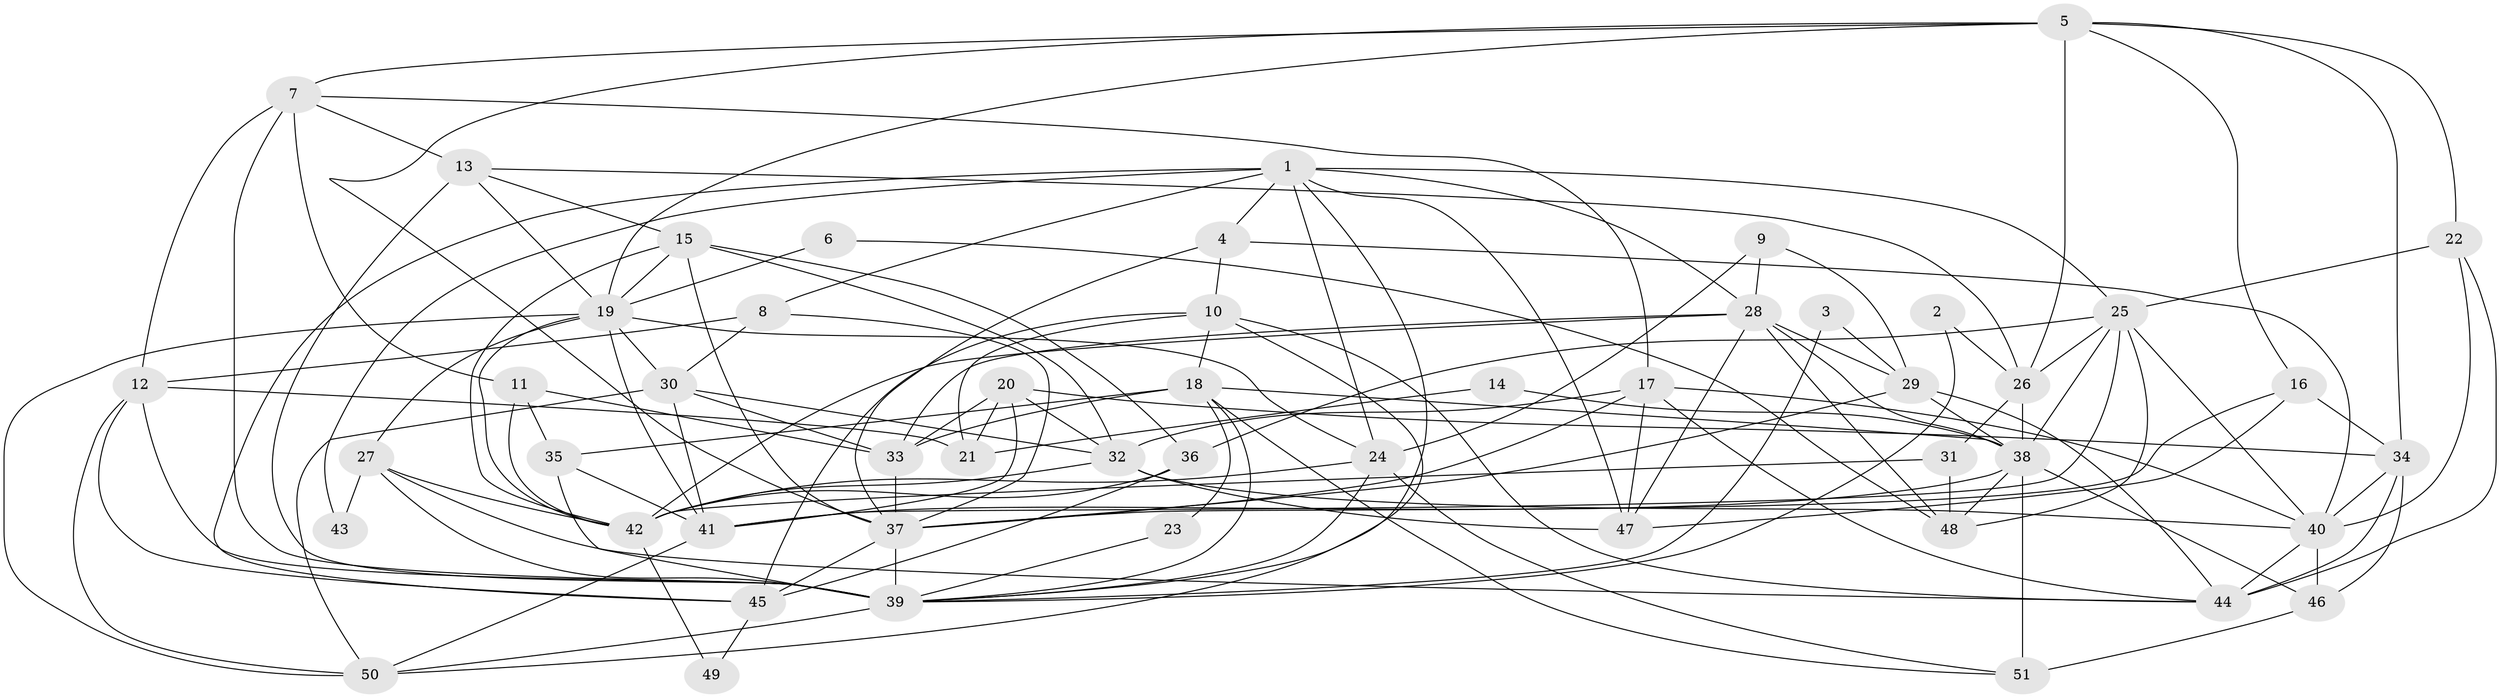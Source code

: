 // original degree distribution, {4: 0.19801980198019803, 5: 0.2376237623762376, 2: 0.16831683168316833, 3: 0.24752475247524752, 6: 0.1188118811881188, 7: 0.009900990099009901, 8: 0.019801980198019802}
// Generated by graph-tools (version 1.1) at 2025/26/03/09/25 03:26:13]
// undirected, 51 vertices, 142 edges
graph export_dot {
graph [start="1"]
  node [color=gray90,style=filled];
  1;
  2;
  3;
  4;
  5;
  6;
  7;
  8;
  9;
  10;
  11;
  12;
  13;
  14;
  15;
  16;
  17;
  18;
  19;
  20;
  21;
  22;
  23;
  24;
  25;
  26;
  27;
  28;
  29;
  30;
  31;
  32;
  33;
  34;
  35;
  36;
  37;
  38;
  39;
  40;
  41;
  42;
  43;
  44;
  45;
  46;
  47;
  48;
  49;
  50;
  51;
  1 -- 4 [weight=1.0];
  1 -- 8 [weight=1.0];
  1 -- 24 [weight=1.0];
  1 -- 25 [weight=1.0];
  1 -- 28 [weight=1.0];
  1 -- 39 [weight=1.0];
  1 -- 43 [weight=1.0];
  1 -- 45 [weight=1.0];
  1 -- 47 [weight=1.0];
  2 -- 26 [weight=1.0];
  2 -- 39 [weight=1.0];
  3 -- 29 [weight=1.0];
  3 -- 39 [weight=1.0];
  4 -- 10 [weight=1.0];
  4 -- 37 [weight=1.0];
  4 -- 40 [weight=1.0];
  5 -- 7 [weight=1.0];
  5 -- 16 [weight=1.0];
  5 -- 19 [weight=1.0];
  5 -- 22 [weight=1.0];
  5 -- 26 [weight=1.0];
  5 -- 34 [weight=1.0];
  5 -- 37 [weight=1.0];
  6 -- 19 [weight=1.0];
  6 -- 48 [weight=1.0];
  7 -- 11 [weight=1.0];
  7 -- 12 [weight=1.0];
  7 -- 13 [weight=1.0];
  7 -- 17 [weight=1.0];
  7 -- 39 [weight=1.0];
  8 -- 12 [weight=1.0];
  8 -- 30 [weight=1.0];
  8 -- 37 [weight=1.0];
  9 -- 24 [weight=1.0];
  9 -- 28 [weight=2.0];
  9 -- 29 [weight=1.0];
  10 -- 18 [weight=1.0];
  10 -- 21 [weight=1.0];
  10 -- 44 [weight=1.0];
  10 -- 45 [weight=1.0];
  10 -- 50 [weight=1.0];
  11 -- 33 [weight=1.0];
  11 -- 35 [weight=1.0];
  11 -- 42 [weight=1.0];
  12 -- 21 [weight=1.0];
  12 -- 39 [weight=1.0];
  12 -- 45 [weight=1.0];
  12 -- 50 [weight=1.0];
  13 -- 15 [weight=1.0];
  13 -- 19 [weight=1.0];
  13 -- 26 [weight=1.0];
  13 -- 39 [weight=1.0];
  14 -- 21 [weight=1.0];
  14 -- 38 [weight=1.0];
  15 -- 19 [weight=1.0];
  15 -- 32 [weight=1.0];
  15 -- 36 [weight=1.0];
  15 -- 37 [weight=1.0];
  15 -- 42 [weight=1.0];
  16 -- 34 [weight=2.0];
  16 -- 37 [weight=1.0];
  16 -- 47 [weight=1.0];
  17 -- 32 [weight=1.0];
  17 -- 37 [weight=1.0];
  17 -- 40 [weight=1.0];
  17 -- 44 [weight=1.0];
  17 -- 47 [weight=1.0];
  18 -- 23 [weight=1.0];
  18 -- 33 [weight=1.0];
  18 -- 35 [weight=1.0];
  18 -- 38 [weight=1.0];
  18 -- 39 [weight=1.0];
  18 -- 51 [weight=1.0];
  19 -- 24 [weight=1.0];
  19 -- 27 [weight=1.0];
  19 -- 30 [weight=1.0];
  19 -- 41 [weight=1.0];
  19 -- 42 [weight=1.0];
  19 -- 50 [weight=1.0];
  20 -- 21 [weight=1.0];
  20 -- 32 [weight=1.0];
  20 -- 33 [weight=1.0];
  20 -- 34 [weight=1.0];
  20 -- 41 [weight=1.0];
  22 -- 25 [weight=1.0];
  22 -- 40 [weight=1.0];
  22 -- 44 [weight=1.0];
  23 -- 39 [weight=1.0];
  24 -- 39 [weight=1.0];
  24 -- 42 [weight=1.0];
  24 -- 51 [weight=1.0];
  25 -- 26 [weight=1.0];
  25 -- 36 [weight=1.0];
  25 -- 38 [weight=1.0];
  25 -- 40 [weight=1.0];
  25 -- 41 [weight=1.0];
  25 -- 48 [weight=1.0];
  26 -- 31 [weight=1.0];
  26 -- 38 [weight=1.0];
  27 -- 39 [weight=1.0];
  27 -- 42 [weight=1.0];
  27 -- 43 [weight=1.0];
  27 -- 44 [weight=1.0];
  28 -- 29 [weight=1.0];
  28 -- 33 [weight=1.0];
  28 -- 38 [weight=1.0];
  28 -- 42 [weight=1.0];
  28 -- 47 [weight=1.0];
  28 -- 48 [weight=1.0];
  29 -- 37 [weight=1.0];
  29 -- 38 [weight=2.0];
  29 -- 44 [weight=1.0];
  30 -- 32 [weight=1.0];
  30 -- 33 [weight=1.0];
  30 -- 41 [weight=1.0];
  30 -- 50 [weight=1.0];
  31 -- 42 [weight=2.0];
  31 -- 48 [weight=1.0];
  32 -- 40 [weight=1.0];
  32 -- 42 [weight=1.0];
  32 -- 47 [weight=1.0];
  33 -- 37 [weight=1.0];
  34 -- 40 [weight=1.0];
  34 -- 44 [weight=1.0];
  34 -- 46 [weight=1.0];
  35 -- 39 [weight=1.0];
  35 -- 41 [weight=1.0];
  36 -- 42 [weight=1.0];
  36 -- 45 [weight=1.0];
  37 -- 39 [weight=2.0];
  37 -- 45 [weight=1.0];
  38 -- 41 [weight=1.0];
  38 -- 46 [weight=1.0];
  38 -- 48 [weight=1.0];
  38 -- 51 [weight=2.0];
  39 -- 50 [weight=1.0];
  40 -- 44 [weight=1.0];
  40 -- 46 [weight=2.0];
  41 -- 50 [weight=1.0];
  42 -- 49 [weight=1.0];
  45 -- 49 [weight=1.0];
  46 -- 51 [weight=1.0];
}
